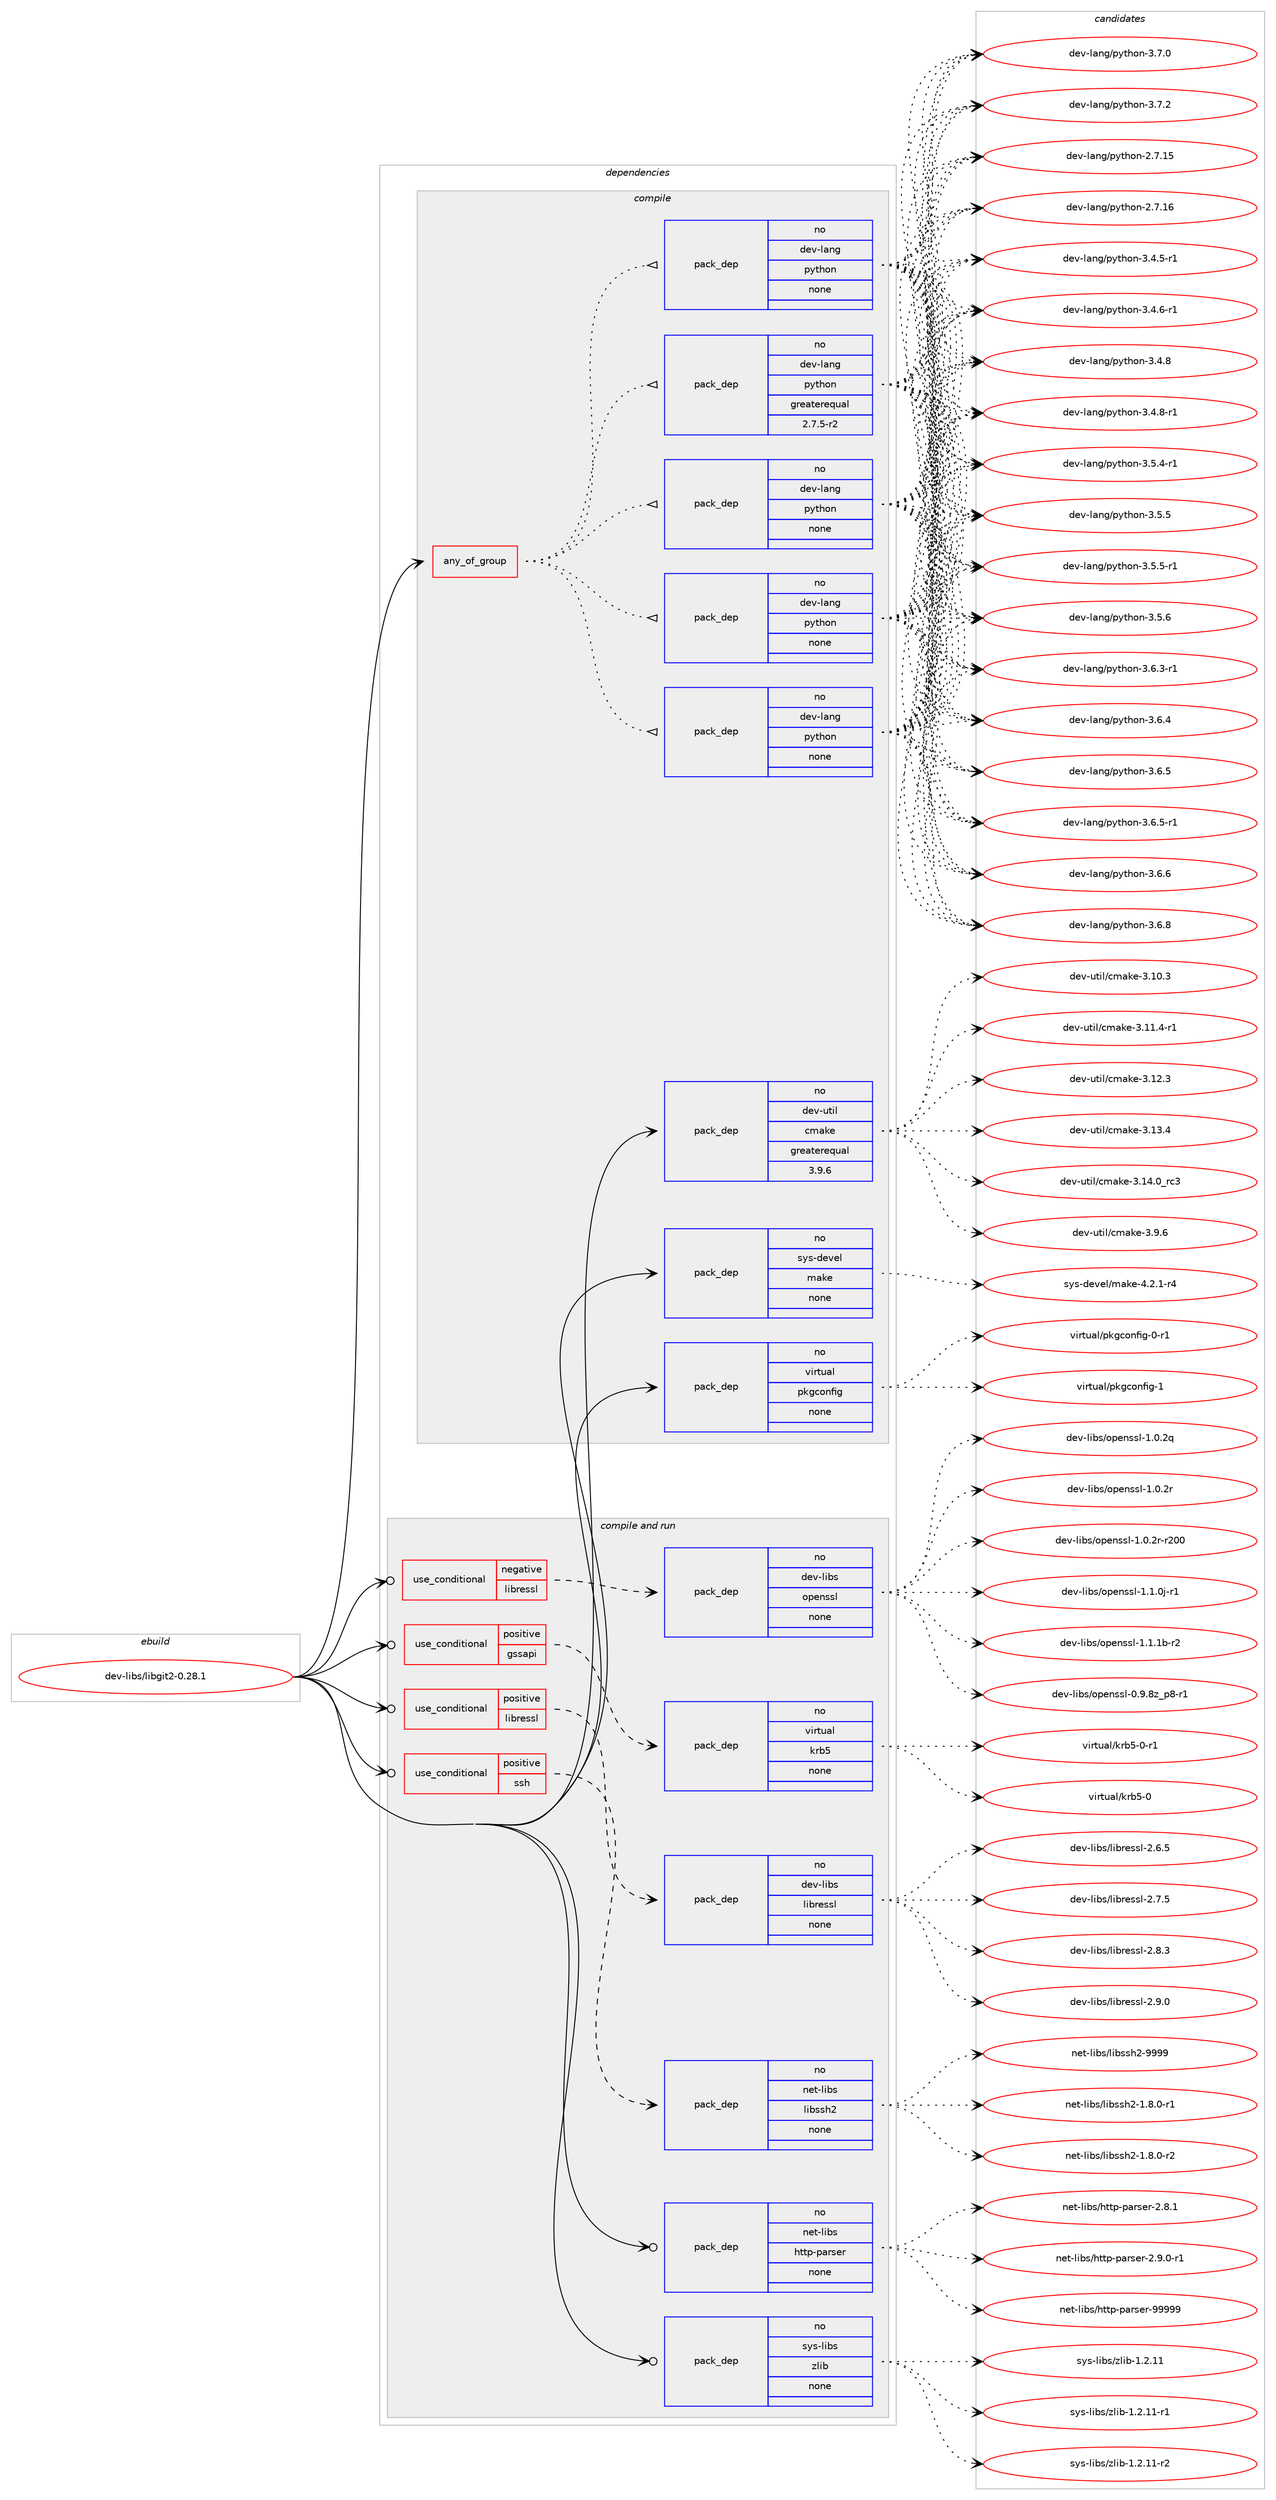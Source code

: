 digraph prolog {

# *************
# Graph options
# *************

newrank=true;
concentrate=true;
compound=true;
graph [rankdir=LR,fontname=Helvetica,fontsize=10,ranksep=1.5];#, ranksep=2.5, nodesep=0.2];
edge  [arrowhead=vee];
node  [fontname=Helvetica,fontsize=10];

# **********
# The ebuild
# **********

subgraph cluster_leftcol {
color=gray;
rank=same;
label=<<i>ebuild</i>>;
id [label="dev-libs/libgit2-0.28.1", color=red, width=4, href="../dev-libs/libgit2-0.28.1.svg"];
}

# ****************
# The dependencies
# ****************

subgraph cluster_midcol {
color=gray;
label=<<i>dependencies</i>>;
subgraph cluster_compile {
fillcolor="#eeeeee";
style=filled;
label=<<i>compile</i>>;
subgraph any22263 {
dependency1367953 [label=<<TABLE BORDER="0" CELLBORDER="1" CELLSPACING="0" CELLPADDING="4"><TR><TD CELLPADDING="10">any_of_group</TD></TR></TABLE>>, shape=none, color=red];subgraph pack979145 {
dependency1367954 [label=<<TABLE BORDER="0" CELLBORDER="1" CELLSPACING="0" CELLPADDING="4" WIDTH="220"><TR><TD ROWSPAN="6" CELLPADDING="30">pack_dep</TD></TR><TR><TD WIDTH="110">no</TD></TR><TR><TD>dev-lang</TD></TR><TR><TD>python</TD></TR><TR><TD>none</TD></TR><TR><TD></TD></TR></TABLE>>, shape=none, color=blue];
}
dependency1367953:e -> dependency1367954:w [weight=20,style="dotted",arrowhead="oinv"];
subgraph pack979146 {
dependency1367955 [label=<<TABLE BORDER="0" CELLBORDER="1" CELLSPACING="0" CELLPADDING="4" WIDTH="220"><TR><TD ROWSPAN="6" CELLPADDING="30">pack_dep</TD></TR><TR><TD WIDTH="110">no</TD></TR><TR><TD>dev-lang</TD></TR><TR><TD>python</TD></TR><TR><TD>none</TD></TR><TR><TD></TD></TR></TABLE>>, shape=none, color=blue];
}
dependency1367953:e -> dependency1367955:w [weight=20,style="dotted",arrowhead="oinv"];
subgraph pack979147 {
dependency1367956 [label=<<TABLE BORDER="0" CELLBORDER="1" CELLSPACING="0" CELLPADDING="4" WIDTH="220"><TR><TD ROWSPAN="6" CELLPADDING="30">pack_dep</TD></TR><TR><TD WIDTH="110">no</TD></TR><TR><TD>dev-lang</TD></TR><TR><TD>python</TD></TR><TR><TD>none</TD></TR><TR><TD></TD></TR></TABLE>>, shape=none, color=blue];
}
dependency1367953:e -> dependency1367956:w [weight=20,style="dotted",arrowhead="oinv"];
subgraph pack979148 {
dependency1367957 [label=<<TABLE BORDER="0" CELLBORDER="1" CELLSPACING="0" CELLPADDING="4" WIDTH="220"><TR><TD ROWSPAN="6" CELLPADDING="30">pack_dep</TD></TR><TR><TD WIDTH="110">no</TD></TR><TR><TD>dev-lang</TD></TR><TR><TD>python</TD></TR><TR><TD>none</TD></TR><TR><TD></TD></TR></TABLE>>, shape=none, color=blue];
}
dependency1367953:e -> dependency1367957:w [weight=20,style="dotted",arrowhead="oinv"];
subgraph pack979149 {
dependency1367958 [label=<<TABLE BORDER="0" CELLBORDER="1" CELLSPACING="0" CELLPADDING="4" WIDTH="220"><TR><TD ROWSPAN="6" CELLPADDING="30">pack_dep</TD></TR><TR><TD WIDTH="110">no</TD></TR><TR><TD>dev-lang</TD></TR><TR><TD>python</TD></TR><TR><TD>greaterequal</TD></TR><TR><TD>2.7.5-r2</TD></TR></TABLE>>, shape=none, color=blue];
}
dependency1367953:e -> dependency1367958:w [weight=20,style="dotted",arrowhead="oinv"];
}
id:e -> dependency1367953:w [weight=20,style="solid",arrowhead="vee"];
subgraph pack979150 {
dependency1367959 [label=<<TABLE BORDER="0" CELLBORDER="1" CELLSPACING="0" CELLPADDING="4" WIDTH="220"><TR><TD ROWSPAN="6" CELLPADDING="30">pack_dep</TD></TR><TR><TD WIDTH="110">no</TD></TR><TR><TD>dev-util</TD></TR><TR><TD>cmake</TD></TR><TR><TD>greaterequal</TD></TR><TR><TD>3.9.6</TD></TR></TABLE>>, shape=none, color=blue];
}
id:e -> dependency1367959:w [weight=20,style="solid",arrowhead="vee"];
subgraph pack979151 {
dependency1367960 [label=<<TABLE BORDER="0" CELLBORDER="1" CELLSPACING="0" CELLPADDING="4" WIDTH="220"><TR><TD ROWSPAN="6" CELLPADDING="30">pack_dep</TD></TR><TR><TD WIDTH="110">no</TD></TR><TR><TD>sys-devel</TD></TR><TR><TD>make</TD></TR><TR><TD>none</TD></TR><TR><TD></TD></TR></TABLE>>, shape=none, color=blue];
}
id:e -> dependency1367960:w [weight=20,style="solid",arrowhead="vee"];
subgraph pack979152 {
dependency1367961 [label=<<TABLE BORDER="0" CELLBORDER="1" CELLSPACING="0" CELLPADDING="4" WIDTH="220"><TR><TD ROWSPAN="6" CELLPADDING="30">pack_dep</TD></TR><TR><TD WIDTH="110">no</TD></TR><TR><TD>virtual</TD></TR><TR><TD>pkgconfig</TD></TR><TR><TD>none</TD></TR><TR><TD></TD></TR></TABLE>>, shape=none, color=blue];
}
id:e -> dependency1367961:w [weight=20,style="solid",arrowhead="vee"];
}
subgraph cluster_compileandrun {
fillcolor="#eeeeee";
style=filled;
label=<<i>compile and run</i>>;
subgraph cond365993 {
dependency1367962 [label=<<TABLE BORDER="0" CELLBORDER="1" CELLSPACING="0" CELLPADDING="4"><TR><TD ROWSPAN="3" CELLPADDING="10">use_conditional</TD></TR><TR><TD>negative</TD></TR><TR><TD>libressl</TD></TR></TABLE>>, shape=none, color=red];
subgraph pack979153 {
dependency1367963 [label=<<TABLE BORDER="0" CELLBORDER="1" CELLSPACING="0" CELLPADDING="4" WIDTH="220"><TR><TD ROWSPAN="6" CELLPADDING="30">pack_dep</TD></TR><TR><TD WIDTH="110">no</TD></TR><TR><TD>dev-libs</TD></TR><TR><TD>openssl</TD></TR><TR><TD>none</TD></TR><TR><TD></TD></TR></TABLE>>, shape=none, color=blue];
}
dependency1367962:e -> dependency1367963:w [weight=20,style="dashed",arrowhead="vee"];
}
id:e -> dependency1367962:w [weight=20,style="solid",arrowhead="odotvee"];
subgraph cond365994 {
dependency1367964 [label=<<TABLE BORDER="0" CELLBORDER="1" CELLSPACING="0" CELLPADDING="4"><TR><TD ROWSPAN="3" CELLPADDING="10">use_conditional</TD></TR><TR><TD>positive</TD></TR><TR><TD>gssapi</TD></TR></TABLE>>, shape=none, color=red];
subgraph pack979154 {
dependency1367965 [label=<<TABLE BORDER="0" CELLBORDER="1" CELLSPACING="0" CELLPADDING="4" WIDTH="220"><TR><TD ROWSPAN="6" CELLPADDING="30">pack_dep</TD></TR><TR><TD WIDTH="110">no</TD></TR><TR><TD>virtual</TD></TR><TR><TD>krb5</TD></TR><TR><TD>none</TD></TR><TR><TD></TD></TR></TABLE>>, shape=none, color=blue];
}
dependency1367964:e -> dependency1367965:w [weight=20,style="dashed",arrowhead="vee"];
}
id:e -> dependency1367964:w [weight=20,style="solid",arrowhead="odotvee"];
subgraph cond365995 {
dependency1367966 [label=<<TABLE BORDER="0" CELLBORDER="1" CELLSPACING="0" CELLPADDING="4"><TR><TD ROWSPAN="3" CELLPADDING="10">use_conditional</TD></TR><TR><TD>positive</TD></TR><TR><TD>libressl</TD></TR></TABLE>>, shape=none, color=red];
subgraph pack979155 {
dependency1367967 [label=<<TABLE BORDER="0" CELLBORDER="1" CELLSPACING="0" CELLPADDING="4" WIDTH="220"><TR><TD ROWSPAN="6" CELLPADDING="30">pack_dep</TD></TR><TR><TD WIDTH="110">no</TD></TR><TR><TD>dev-libs</TD></TR><TR><TD>libressl</TD></TR><TR><TD>none</TD></TR><TR><TD></TD></TR></TABLE>>, shape=none, color=blue];
}
dependency1367966:e -> dependency1367967:w [weight=20,style="dashed",arrowhead="vee"];
}
id:e -> dependency1367966:w [weight=20,style="solid",arrowhead="odotvee"];
subgraph cond365996 {
dependency1367968 [label=<<TABLE BORDER="0" CELLBORDER="1" CELLSPACING="0" CELLPADDING="4"><TR><TD ROWSPAN="3" CELLPADDING="10">use_conditional</TD></TR><TR><TD>positive</TD></TR><TR><TD>ssh</TD></TR></TABLE>>, shape=none, color=red];
subgraph pack979156 {
dependency1367969 [label=<<TABLE BORDER="0" CELLBORDER="1" CELLSPACING="0" CELLPADDING="4" WIDTH="220"><TR><TD ROWSPAN="6" CELLPADDING="30">pack_dep</TD></TR><TR><TD WIDTH="110">no</TD></TR><TR><TD>net-libs</TD></TR><TR><TD>libssh2</TD></TR><TR><TD>none</TD></TR><TR><TD></TD></TR></TABLE>>, shape=none, color=blue];
}
dependency1367968:e -> dependency1367969:w [weight=20,style="dashed",arrowhead="vee"];
}
id:e -> dependency1367968:w [weight=20,style="solid",arrowhead="odotvee"];
subgraph pack979157 {
dependency1367970 [label=<<TABLE BORDER="0" CELLBORDER="1" CELLSPACING="0" CELLPADDING="4" WIDTH="220"><TR><TD ROWSPAN="6" CELLPADDING="30">pack_dep</TD></TR><TR><TD WIDTH="110">no</TD></TR><TR><TD>net-libs</TD></TR><TR><TD>http-parser</TD></TR><TR><TD>none</TD></TR><TR><TD></TD></TR></TABLE>>, shape=none, color=blue];
}
id:e -> dependency1367970:w [weight=20,style="solid",arrowhead="odotvee"];
subgraph pack979158 {
dependency1367971 [label=<<TABLE BORDER="0" CELLBORDER="1" CELLSPACING="0" CELLPADDING="4" WIDTH="220"><TR><TD ROWSPAN="6" CELLPADDING="30">pack_dep</TD></TR><TR><TD WIDTH="110">no</TD></TR><TR><TD>sys-libs</TD></TR><TR><TD>zlib</TD></TR><TR><TD>none</TD></TR><TR><TD></TD></TR></TABLE>>, shape=none, color=blue];
}
id:e -> dependency1367971:w [weight=20,style="solid",arrowhead="odotvee"];
}
subgraph cluster_run {
fillcolor="#eeeeee";
style=filled;
label=<<i>run</i>>;
}
}

# **************
# The candidates
# **************

subgraph cluster_choices {
rank=same;
color=gray;
label=<<i>candidates</i>>;

subgraph choice979145 {
color=black;
nodesep=1;
choice10010111845108971101034711212111610411111045504655464953 [label="dev-lang/python-2.7.15", color=red, width=4,href="../dev-lang/python-2.7.15.svg"];
choice10010111845108971101034711212111610411111045504655464954 [label="dev-lang/python-2.7.16", color=red, width=4,href="../dev-lang/python-2.7.16.svg"];
choice1001011184510897110103471121211161041111104551465246534511449 [label="dev-lang/python-3.4.5-r1", color=red, width=4,href="../dev-lang/python-3.4.5-r1.svg"];
choice1001011184510897110103471121211161041111104551465246544511449 [label="dev-lang/python-3.4.6-r1", color=red, width=4,href="../dev-lang/python-3.4.6-r1.svg"];
choice100101118451089711010347112121116104111110455146524656 [label="dev-lang/python-3.4.8", color=red, width=4,href="../dev-lang/python-3.4.8.svg"];
choice1001011184510897110103471121211161041111104551465246564511449 [label="dev-lang/python-3.4.8-r1", color=red, width=4,href="../dev-lang/python-3.4.8-r1.svg"];
choice1001011184510897110103471121211161041111104551465346524511449 [label="dev-lang/python-3.5.4-r1", color=red, width=4,href="../dev-lang/python-3.5.4-r1.svg"];
choice100101118451089711010347112121116104111110455146534653 [label="dev-lang/python-3.5.5", color=red, width=4,href="../dev-lang/python-3.5.5.svg"];
choice1001011184510897110103471121211161041111104551465346534511449 [label="dev-lang/python-3.5.5-r1", color=red, width=4,href="../dev-lang/python-3.5.5-r1.svg"];
choice100101118451089711010347112121116104111110455146534654 [label="dev-lang/python-3.5.6", color=red, width=4,href="../dev-lang/python-3.5.6.svg"];
choice1001011184510897110103471121211161041111104551465446514511449 [label="dev-lang/python-3.6.3-r1", color=red, width=4,href="../dev-lang/python-3.6.3-r1.svg"];
choice100101118451089711010347112121116104111110455146544652 [label="dev-lang/python-3.6.4", color=red, width=4,href="../dev-lang/python-3.6.4.svg"];
choice100101118451089711010347112121116104111110455146544653 [label="dev-lang/python-3.6.5", color=red, width=4,href="../dev-lang/python-3.6.5.svg"];
choice1001011184510897110103471121211161041111104551465446534511449 [label="dev-lang/python-3.6.5-r1", color=red, width=4,href="../dev-lang/python-3.6.5-r1.svg"];
choice100101118451089711010347112121116104111110455146544654 [label="dev-lang/python-3.6.6", color=red, width=4,href="../dev-lang/python-3.6.6.svg"];
choice100101118451089711010347112121116104111110455146544656 [label="dev-lang/python-3.6.8", color=red, width=4,href="../dev-lang/python-3.6.8.svg"];
choice100101118451089711010347112121116104111110455146554648 [label="dev-lang/python-3.7.0", color=red, width=4,href="../dev-lang/python-3.7.0.svg"];
choice100101118451089711010347112121116104111110455146554650 [label="dev-lang/python-3.7.2", color=red, width=4,href="../dev-lang/python-3.7.2.svg"];
dependency1367954:e -> choice10010111845108971101034711212111610411111045504655464953:w [style=dotted,weight="100"];
dependency1367954:e -> choice10010111845108971101034711212111610411111045504655464954:w [style=dotted,weight="100"];
dependency1367954:e -> choice1001011184510897110103471121211161041111104551465246534511449:w [style=dotted,weight="100"];
dependency1367954:e -> choice1001011184510897110103471121211161041111104551465246544511449:w [style=dotted,weight="100"];
dependency1367954:e -> choice100101118451089711010347112121116104111110455146524656:w [style=dotted,weight="100"];
dependency1367954:e -> choice1001011184510897110103471121211161041111104551465246564511449:w [style=dotted,weight="100"];
dependency1367954:e -> choice1001011184510897110103471121211161041111104551465346524511449:w [style=dotted,weight="100"];
dependency1367954:e -> choice100101118451089711010347112121116104111110455146534653:w [style=dotted,weight="100"];
dependency1367954:e -> choice1001011184510897110103471121211161041111104551465346534511449:w [style=dotted,weight="100"];
dependency1367954:e -> choice100101118451089711010347112121116104111110455146534654:w [style=dotted,weight="100"];
dependency1367954:e -> choice1001011184510897110103471121211161041111104551465446514511449:w [style=dotted,weight="100"];
dependency1367954:e -> choice100101118451089711010347112121116104111110455146544652:w [style=dotted,weight="100"];
dependency1367954:e -> choice100101118451089711010347112121116104111110455146544653:w [style=dotted,weight="100"];
dependency1367954:e -> choice1001011184510897110103471121211161041111104551465446534511449:w [style=dotted,weight="100"];
dependency1367954:e -> choice100101118451089711010347112121116104111110455146544654:w [style=dotted,weight="100"];
dependency1367954:e -> choice100101118451089711010347112121116104111110455146544656:w [style=dotted,weight="100"];
dependency1367954:e -> choice100101118451089711010347112121116104111110455146554648:w [style=dotted,weight="100"];
dependency1367954:e -> choice100101118451089711010347112121116104111110455146554650:w [style=dotted,weight="100"];
}
subgraph choice979146 {
color=black;
nodesep=1;
choice10010111845108971101034711212111610411111045504655464953 [label="dev-lang/python-2.7.15", color=red, width=4,href="../dev-lang/python-2.7.15.svg"];
choice10010111845108971101034711212111610411111045504655464954 [label="dev-lang/python-2.7.16", color=red, width=4,href="../dev-lang/python-2.7.16.svg"];
choice1001011184510897110103471121211161041111104551465246534511449 [label="dev-lang/python-3.4.5-r1", color=red, width=4,href="../dev-lang/python-3.4.5-r1.svg"];
choice1001011184510897110103471121211161041111104551465246544511449 [label="dev-lang/python-3.4.6-r1", color=red, width=4,href="../dev-lang/python-3.4.6-r1.svg"];
choice100101118451089711010347112121116104111110455146524656 [label="dev-lang/python-3.4.8", color=red, width=4,href="../dev-lang/python-3.4.8.svg"];
choice1001011184510897110103471121211161041111104551465246564511449 [label="dev-lang/python-3.4.8-r1", color=red, width=4,href="../dev-lang/python-3.4.8-r1.svg"];
choice1001011184510897110103471121211161041111104551465346524511449 [label="dev-lang/python-3.5.4-r1", color=red, width=4,href="../dev-lang/python-3.5.4-r1.svg"];
choice100101118451089711010347112121116104111110455146534653 [label="dev-lang/python-3.5.5", color=red, width=4,href="../dev-lang/python-3.5.5.svg"];
choice1001011184510897110103471121211161041111104551465346534511449 [label="dev-lang/python-3.5.5-r1", color=red, width=4,href="../dev-lang/python-3.5.5-r1.svg"];
choice100101118451089711010347112121116104111110455146534654 [label="dev-lang/python-3.5.6", color=red, width=4,href="../dev-lang/python-3.5.6.svg"];
choice1001011184510897110103471121211161041111104551465446514511449 [label="dev-lang/python-3.6.3-r1", color=red, width=4,href="../dev-lang/python-3.6.3-r1.svg"];
choice100101118451089711010347112121116104111110455146544652 [label="dev-lang/python-3.6.4", color=red, width=4,href="../dev-lang/python-3.6.4.svg"];
choice100101118451089711010347112121116104111110455146544653 [label="dev-lang/python-3.6.5", color=red, width=4,href="../dev-lang/python-3.6.5.svg"];
choice1001011184510897110103471121211161041111104551465446534511449 [label="dev-lang/python-3.6.5-r1", color=red, width=4,href="../dev-lang/python-3.6.5-r1.svg"];
choice100101118451089711010347112121116104111110455146544654 [label="dev-lang/python-3.6.6", color=red, width=4,href="../dev-lang/python-3.6.6.svg"];
choice100101118451089711010347112121116104111110455146544656 [label="dev-lang/python-3.6.8", color=red, width=4,href="../dev-lang/python-3.6.8.svg"];
choice100101118451089711010347112121116104111110455146554648 [label="dev-lang/python-3.7.0", color=red, width=4,href="../dev-lang/python-3.7.0.svg"];
choice100101118451089711010347112121116104111110455146554650 [label="dev-lang/python-3.7.2", color=red, width=4,href="../dev-lang/python-3.7.2.svg"];
dependency1367955:e -> choice10010111845108971101034711212111610411111045504655464953:w [style=dotted,weight="100"];
dependency1367955:e -> choice10010111845108971101034711212111610411111045504655464954:w [style=dotted,weight="100"];
dependency1367955:e -> choice1001011184510897110103471121211161041111104551465246534511449:w [style=dotted,weight="100"];
dependency1367955:e -> choice1001011184510897110103471121211161041111104551465246544511449:w [style=dotted,weight="100"];
dependency1367955:e -> choice100101118451089711010347112121116104111110455146524656:w [style=dotted,weight="100"];
dependency1367955:e -> choice1001011184510897110103471121211161041111104551465246564511449:w [style=dotted,weight="100"];
dependency1367955:e -> choice1001011184510897110103471121211161041111104551465346524511449:w [style=dotted,weight="100"];
dependency1367955:e -> choice100101118451089711010347112121116104111110455146534653:w [style=dotted,weight="100"];
dependency1367955:e -> choice1001011184510897110103471121211161041111104551465346534511449:w [style=dotted,weight="100"];
dependency1367955:e -> choice100101118451089711010347112121116104111110455146534654:w [style=dotted,weight="100"];
dependency1367955:e -> choice1001011184510897110103471121211161041111104551465446514511449:w [style=dotted,weight="100"];
dependency1367955:e -> choice100101118451089711010347112121116104111110455146544652:w [style=dotted,weight="100"];
dependency1367955:e -> choice100101118451089711010347112121116104111110455146544653:w [style=dotted,weight="100"];
dependency1367955:e -> choice1001011184510897110103471121211161041111104551465446534511449:w [style=dotted,weight="100"];
dependency1367955:e -> choice100101118451089711010347112121116104111110455146544654:w [style=dotted,weight="100"];
dependency1367955:e -> choice100101118451089711010347112121116104111110455146544656:w [style=dotted,weight="100"];
dependency1367955:e -> choice100101118451089711010347112121116104111110455146554648:w [style=dotted,weight="100"];
dependency1367955:e -> choice100101118451089711010347112121116104111110455146554650:w [style=dotted,weight="100"];
}
subgraph choice979147 {
color=black;
nodesep=1;
choice10010111845108971101034711212111610411111045504655464953 [label="dev-lang/python-2.7.15", color=red, width=4,href="../dev-lang/python-2.7.15.svg"];
choice10010111845108971101034711212111610411111045504655464954 [label="dev-lang/python-2.7.16", color=red, width=4,href="../dev-lang/python-2.7.16.svg"];
choice1001011184510897110103471121211161041111104551465246534511449 [label="dev-lang/python-3.4.5-r1", color=red, width=4,href="../dev-lang/python-3.4.5-r1.svg"];
choice1001011184510897110103471121211161041111104551465246544511449 [label="dev-lang/python-3.4.6-r1", color=red, width=4,href="../dev-lang/python-3.4.6-r1.svg"];
choice100101118451089711010347112121116104111110455146524656 [label="dev-lang/python-3.4.8", color=red, width=4,href="../dev-lang/python-3.4.8.svg"];
choice1001011184510897110103471121211161041111104551465246564511449 [label="dev-lang/python-3.4.8-r1", color=red, width=4,href="../dev-lang/python-3.4.8-r1.svg"];
choice1001011184510897110103471121211161041111104551465346524511449 [label="dev-lang/python-3.5.4-r1", color=red, width=4,href="../dev-lang/python-3.5.4-r1.svg"];
choice100101118451089711010347112121116104111110455146534653 [label="dev-lang/python-3.5.5", color=red, width=4,href="../dev-lang/python-3.5.5.svg"];
choice1001011184510897110103471121211161041111104551465346534511449 [label="dev-lang/python-3.5.5-r1", color=red, width=4,href="../dev-lang/python-3.5.5-r1.svg"];
choice100101118451089711010347112121116104111110455146534654 [label="dev-lang/python-3.5.6", color=red, width=4,href="../dev-lang/python-3.5.6.svg"];
choice1001011184510897110103471121211161041111104551465446514511449 [label="dev-lang/python-3.6.3-r1", color=red, width=4,href="../dev-lang/python-3.6.3-r1.svg"];
choice100101118451089711010347112121116104111110455146544652 [label="dev-lang/python-3.6.4", color=red, width=4,href="../dev-lang/python-3.6.4.svg"];
choice100101118451089711010347112121116104111110455146544653 [label="dev-lang/python-3.6.5", color=red, width=4,href="../dev-lang/python-3.6.5.svg"];
choice1001011184510897110103471121211161041111104551465446534511449 [label="dev-lang/python-3.6.5-r1", color=red, width=4,href="../dev-lang/python-3.6.5-r1.svg"];
choice100101118451089711010347112121116104111110455146544654 [label="dev-lang/python-3.6.6", color=red, width=4,href="../dev-lang/python-3.6.6.svg"];
choice100101118451089711010347112121116104111110455146544656 [label="dev-lang/python-3.6.8", color=red, width=4,href="../dev-lang/python-3.6.8.svg"];
choice100101118451089711010347112121116104111110455146554648 [label="dev-lang/python-3.7.0", color=red, width=4,href="../dev-lang/python-3.7.0.svg"];
choice100101118451089711010347112121116104111110455146554650 [label="dev-lang/python-3.7.2", color=red, width=4,href="../dev-lang/python-3.7.2.svg"];
dependency1367956:e -> choice10010111845108971101034711212111610411111045504655464953:w [style=dotted,weight="100"];
dependency1367956:e -> choice10010111845108971101034711212111610411111045504655464954:w [style=dotted,weight="100"];
dependency1367956:e -> choice1001011184510897110103471121211161041111104551465246534511449:w [style=dotted,weight="100"];
dependency1367956:e -> choice1001011184510897110103471121211161041111104551465246544511449:w [style=dotted,weight="100"];
dependency1367956:e -> choice100101118451089711010347112121116104111110455146524656:w [style=dotted,weight="100"];
dependency1367956:e -> choice1001011184510897110103471121211161041111104551465246564511449:w [style=dotted,weight="100"];
dependency1367956:e -> choice1001011184510897110103471121211161041111104551465346524511449:w [style=dotted,weight="100"];
dependency1367956:e -> choice100101118451089711010347112121116104111110455146534653:w [style=dotted,weight="100"];
dependency1367956:e -> choice1001011184510897110103471121211161041111104551465346534511449:w [style=dotted,weight="100"];
dependency1367956:e -> choice100101118451089711010347112121116104111110455146534654:w [style=dotted,weight="100"];
dependency1367956:e -> choice1001011184510897110103471121211161041111104551465446514511449:w [style=dotted,weight="100"];
dependency1367956:e -> choice100101118451089711010347112121116104111110455146544652:w [style=dotted,weight="100"];
dependency1367956:e -> choice100101118451089711010347112121116104111110455146544653:w [style=dotted,weight="100"];
dependency1367956:e -> choice1001011184510897110103471121211161041111104551465446534511449:w [style=dotted,weight="100"];
dependency1367956:e -> choice100101118451089711010347112121116104111110455146544654:w [style=dotted,weight="100"];
dependency1367956:e -> choice100101118451089711010347112121116104111110455146544656:w [style=dotted,weight="100"];
dependency1367956:e -> choice100101118451089711010347112121116104111110455146554648:w [style=dotted,weight="100"];
dependency1367956:e -> choice100101118451089711010347112121116104111110455146554650:w [style=dotted,weight="100"];
}
subgraph choice979148 {
color=black;
nodesep=1;
choice10010111845108971101034711212111610411111045504655464953 [label="dev-lang/python-2.7.15", color=red, width=4,href="../dev-lang/python-2.7.15.svg"];
choice10010111845108971101034711212111610411111045504655464954 [label="dev-lang/python-2.7.16", color=red, width=4,href="../dev-lang/python-2.7.16.svg"];
choice1001011184510897110103471121211161041111104551465246534511449 [label="dev-lang/python-3.4.5-r1", color=red, width=4,href="../dev-lang/python-3.4.5-r1.svg"];
choice1001011184510897110103471121211161041111104551465246544511449 [label="dev-lang/python-3.4.6-r1", color=red, width=4,href="../dev-lang/python-3.4.6-r1.svg"];
choice100101118451089711010347112121116104111110455146524656 [label="dev-lang/python-3.4.8", color=red, width=4,href="../dev-lang/python-3.4.8.svg"];
choice1001011184510897110103471121211161041111104551465246564511449 [label="dev-lang/python-3.4.8-r1", color=red, width=4,href="../dev-lang/python-3.4.8-r1.svg"];
choice1001011184510897110103471121211161041111104551465346524511449 [label="dev-lang/python-3.5.4-r1", color=red, width=4,href="../dev-lang/python-3.5.4-r1.svg"];
choice100101118451089711010347112121116104111110455146534653 [label="dev-lang/python-3.5.5", color=red, width=4,href="../dev-lang/python-3.5.5.svg"];
choice1001011184510897110103471121211161041111104551465346534511449 [label="dev-lang/python-3.5.5-r1", color=red, width=4,href="../dev-lang/python-3.5.5-r1.svg"];
choice100101118451089711010347112121116104111110455146534654 [label="dev-lang/python-3.5.6", color=red, width=4,href="../dev-lang/python-3.5.6.svg"];
choice1001011184510897110103471121211161041111104551465446514511449 [label="dev-lang/python-3.6.3-r1", color=red, width=4,href="../dev-lang/python-3.6.3-r1.svg"];
choice100101118451089711010347112121116104111110455146544652 [label="dev-lang/python-3.6.4", color=red, width=4,href="../dev-lang/python-3.6.4.svg"];
choice100101118451089711010347112121116104111110455146544653 [label="dev-lang/python-3.6.5", color=red, width=4,href="../dev-lang/python-3.6.5.svg"];
choice1001011184510897110103471121211161041111104551465446534511449 [label="dev-lang/python-3.6.5-r1", color=red, width=4,href="../dev-lang/python-3.6.5-r1.svg"];
choice100101118451089711010347112121116104111110455146544654 [label="dev-lang/python-3.6.6", color=red, width=4,href="../dev-lang/python-3.6.6.svg"];
choice100101118451089711010347112121116104111110455146544656 [label="dev-lang/python-3.6.8", color=red, width=4,href="../dev-lang/python-3.6.8.svg"];
choice100101118451089711010347112121116104111110455146554648 [label="dev-lang/python-3.7.0", color=red, width=4,href="../dev-lang/python-3.7.0.svg"];
choice100101118451089711010347112121116104111110455146554650 [label="dev-lang/python-3.7.2", color=red, width=4,href="../dev-lang/python-3.7.2.svg"];
dependency1367957:e -> choice10010111845108971101034711212111610411111045504655464953:w [style=dotted,weight="100"];
dependency1367957:e -> choice10010111845108971101034711212111610411111045504655464954:w [style=dotted,weight="100"];
dependency1367957:e -> choice1001011184510897110103471121211161041111104551465246534511449:w [style=dotted,weight="100"];
dependency1367957:e -> choice1001011184510897110103471121211161041111104551465246544511449:w [style=dotted,weight="100"];
dependency1367957:e -> choice100101118451089711010347112121116104111110455146524656:w [style=dotted,weight="100"];
dependency1367957:e -> choice1001011184510897110103471121211161041111104551465246564511449:w [style=dotted,weight="100"];
dependency1367957:e -> choice1001011184510897110103471121211161041111104551465346524511449:w [style=dotted,weight="100"];
dependency1367957:e -> choice100101118451089711010347112121116104111110455146534653:w [style=dotted,weight="100"];
dependency1367957:e -> choice1001011184510897110103471121211161041111104551465346534511449:w [style=dotted,weight="100"];
dependency1367957:e -> choice100101118451089711010347112121116104111110455146534654:w [style=dotted,weight="100"];
dependency1367957:e -> choice1001011184510897110103471121211161041111104551465446514511449:w [style=dotted,weight="100"];
dependency1367957:e -> choice100101118451089711010347112121116104111110455146544652:w [style=dotted,weight="100"];
dependency1367957:e -> choice100101118451089711010347112121116104111110455146544653:w [style=dotted,weight="100"];
dependency1367957:e -> choice1001011184510897110103471121211161041111104551465446534511449:w [style=dotted,weight="100"];
dependency1367957:e -> choice100101118451089711010347112121116104111110455146544654:w [style=dotted,weight="100"];
dependency1367957:e -> choice100101118451089711010347112121116104111110455146544656:w [style=dotted,weight="100"];
dependency1367957:e -> choice100101118451089711010347112121116104111110455146554648:w [style=dotted,weight="100"];
dependency1367957:e -> choice100101118451089711010347112121116104111110455146554650:w [style=dotted,weight="100"];
}
subgraph choice979149 {
color=black;
nodesep=1;
choice10010111845108971101034711212111610411111045504655464953 [label="dev-lang/python-2.7.15", color=red, width=4,href="../dev-lang/python-2.7.15.svg"];
choice10010111845108971101034711212111610411111045504655464954 [label="dev-lang/python-2.7.16", color=red, width=4,href="../dev-lang/python-2.7.16.svg"];
choice1001011184510897110103471121211161041111104551465246534511449 [label="dev-lang/python-3.4.5-r1", color=red, width=4,href="../dev-lang/python-3.4.5-r1.svg"];
choice1001011184510897110103471121211161041111104551465246544511449 [label="dev-lang/python-3.4.6-r1", color=red, width=4,href="../dev-lang/python-3.4.6-r1.svg"];
choice100101118451089711010347112121116104111110455146524656 [label="dev-lang/python-3.4.8", color=red, width=4,href="../dev-lang/python-3.4.8.svg"];
choice1001011184510897110103471121211161041111104551465246564511449 [label="dev-lang/python-3.4.8-r1", color=red, width=4,href="../dev-lang/python-3.4.8-r1.svg"];
choice1001011184510897110103471121211161041111104551465346524511449 [label="dev-lang/python-3.5.4-r1", color=red, width=4,href="../dev-lang/python-3.5.4-r1.svg"];
choice100101118451089711010347112121116104111110455146534653 [label="dev-lang/python-3.5.5", color=red, width=4,href="../dev-lang/python-3.5.5.svg"];
choice1001011184510897110103471121211161041111104551465346534511449 [label="dev-lang/python-3.5.5-r1", color=red, width=4,href="../dev-lang/python-3.5.5-r1.svg"];
choice100101118451089711010347112121116104111110455146534654 [label="dev-lang/python-3.5.6", color=red, width=4,href="../dev-lang/python-3.5.6.svg"];
choice1001011184510897110103471121211161041111104551465446514511449 [label="dev-lang/python-3.6.3-r1", color=red, width=4,href="../dev-lang/python-3.6.3-r1.svg"];
choice100101118451089711010347112121116104111110455146544652 [label="dev-lang/python-3.6.4", color=red, width=4,href="../dev-lang/python-3.6.4.svg"];
choice100101118451089711010347112121116104111110455146544653 [label="dev-lang/python-3.6.5", color=red, width=4,href="../dev-lang/python-3.6.5.svg"];
choice1001011184510897110103471121211161041111104551465446534511449 [label="dev-lang/python-3.6.5-r1", color=red, width=4,href="../dev-lang/python-3.6.5-r1.svg"];
choice100101118451089711010347112121116104111110455146544654 [label="dev-lang/python-3.6.6", color=red, width=4,href="../dev-lang/python-3.6.6.svg"];
choice100101118451089711010347112121116104111110455146544656 [label="dev-lang/python-3.6.8", color=red, width=4,href="../dev-lang/python-3.6.8.svg"];
choice100101118451089711010347112121116104111110455146554648 [label="dev-lang/python-3.7.0", color=red, width=4,href="../dev-lang/python-3.7.0.svg"];
choice100101118451089711010347112121116104111110455146554650 [label="dev-lang/python-3.7.2", color=red, width=4,href="../dev-lang/python-3.7.2.svg"];
dependency1367958:e -> choice10010111845108971101034711212111610411111045504655464953:w [style=dotted,weight="100"];
dependency1367958:e -> choice10010111845108971101034711212111610411111045504655464954:w [style=dotted,weight="100"];
dependency1367958:e -> choice1001011184510897110103471121211161041111104551465246534511449:w [style=dotted,weight="100"];
dependency1367958:e -> choice1001011184510897110103471121211161041111104551465246544511449:w [style=dotted,weight="100"];
dependency1367958:e -> choice100101118451089711010347112121116104111110455146524656:w [style=dotted,weight="100"];
dependency1367958:e -> choice1001011184510897110103471121211161041111104551465246564511449:w [style=dotted,weight="100"];
dependency1367958:e -> choice1001011184510897110103471121211161041111104551465346524511449:w [style=dotted,weight="100"];
dependency1367958:e -> choice100101118451089711010347112121116104111110455146534653:w [style=dotted,weight="100"];
dependency1367958:e -> choice1001011184510897110103471121211161041111104551465346534511449:w [style=dotted,weight="100"];
dependency1367958:e -> choice100101118451089711010347112121116104111110455146534654:w [style=dotted,weight="100"];
dependency1367958:e -> choice1001011184510897110103471121211161041111104551465446514511449:w [style=dotted,weight="100"];
dependency1367958:e -> choice100101118451089711010347112121116104111110455146544652:w [style=dotted,weight="100"];
dependency1367958:e -> choice100101118451089711010347112121116104111110455146544653:w [style=dotted,weight="100"];
dependency1367958:e -> choice1001011184510897110103471121211161041111104551465446534511449:w [style=dotted,weight="100"];
dependency1367958:e -> choice100101118451089711010347112121116104111110455146544654:w [style=dotted,weight="100"];
dependency1367958:e -> choice100101118451089711010347112121116104111110455146544656:w [style=dotted,weight="100"];
dependency1367958:e -> choice100101118451089711010347112121116104111110455146554648:w [style=dotted,weight="100"];
dependency1367958:e -> choice100101118451089711010347112121116104111110455146554650:w [style=dotted,weight="100"];
}
subgraph choice979150 {
color=black;
nodesep=1;
choice1001011184511711610510847991099710710145514649484651 [label="dev-util/cmake-3.10.3", color=red, width=4,href="../dev-util/cmake-3.10.3.svg"];
choice10010111845117116105108479910997107101455146494946524511449 [label="dev-util/cmake-3.11.4-r1", color=red, width=4,href="../dev-util/cmake-3.11.4-r1.svg"];
choice1001011184511711610510847991099710710145514649504651 [label="dev-util/cmake-3.12.3", color=red, width=4,href="../dev-util/cmake-3.12.3.svg"];
choice1001011184511711610510847991099710710145514649514652 [label="dev-util/cmake-3.13.4", color=red, width=4,href="../dev-util/cmake-3.13.4.svg"];
choice1001011184511711610510847991099710710145514649524648951149951 [label="dev-util/cmake-3.14.0_rc3", color=red, width=4,href="../dev-util/cmake-3.14.0_rc3.svg"];
choice10010111845117116105108479910997107101455146574654 [label="dev-util/cmake-3.9.6", color=red, width=4,href="../dev-util/cmake-3.9.6.svg"];
dependency1367959:e -> choice1001011184511711610510847991099710710145514649484651:w [style=dotted,weight="100"];
dependency1367959:e -> choice10010111845117116105108479910997107101455146494946524511449:w [style=dotted,weight="100"];
dependency1367959:e -> choice1001011184511711610510847991099710710145514649504651:w [style=dotted,weight="100"];
dependency1367959:e -> choice1001011184511711610510847991099710710145514649514652:w [style=dotted,weight="100"];
dependency1367959:e -> choice1001011184511711610510847991099710710145514649524648951149951:w [style=dotted,weight="100"];
dependency1367959:e -> choice10010111845117116105108479910997107101455146574654:w [style=dotted,weight="100"];
}
subgraph choice979151 {
color=black;
nodesep=1;
choice1151211154510010111810110847109971071014552465046494511452 [label="sys-devel/make-4.2.1-r4", color=red, width=4,href="../sys-devel/make-4.2.1-r4.svg"];
dependency1367960:e -> choice1151211154510010111810110847109971071014552465046494511452:w [style=dotted,weight="100"];
}
subgraph choice979152 {
color=black;
nodesep=1;
choice11810511411611797108471121071039911111010210510345484511449 [label="virtual/pkgconfig-0-r1", color=red, width=4,href="../virtual/pkgconfig-0-r1.svg"];
choice1181051141161179710847112107103991111101021051034549 [label="virtual/pkgconfig-1", color=red, width=4,href="../virtual/pkgconfig-1.svg"];
dependency1367961:e -> choice11810511411611797108471121071039911111010210510345484511449:w [style=dotted,weight="100"];
dependency1367961:e -> choice1181051141161179710847112107103991111101021051034549:w [style=dotted,weight="100"];
}
subgraph choice979153 {
color=black;
nodesep=1;
choice10010111845108105981154711111210111011511510845484657465612295112564511449 [label="dev-libs/openssl-0.9.8z_p8-r1", color=red, width=4,href="../dev-libs/openssl-0.9.8z_p8-r1.svg"];
choice100101118451081059811547111112101110115115108454946484650113 [label="dev-libs/openssl-1.0.2q", color=red, width=4,href="../dev-libs/openssl-1.0.2q.svg"];
choice100101118451081059811547111112101110115115108454946484650114 [label="dev-libs/openssl-1.0.2r", color=red, width=4,href="../dev-libs/openssl-1.0.2r.svg"];
choice10010111845108105981154711111210111011511510845494648465011445114504848 [label="dev-libs/openssl-1.0.2r-r200", color=red, width=4,href="../dev-libs/openssl-1.0.2r-r200.svg"];
choice1001011184510810598115471111121011101151151084549464946481064511449 [label="dev-libs/openssl-1.1.0j-r1", color=red, width=4,href="../dev-libs/openssl-1.1.0j-r1.svg"];
choice100101118451081059811547111112101110115115108454946494649984511450 [label="dev-libs/openssl-1.1.1b-r2", color=red, width=4,href="../dev-libs/openssl-1.1.1b-r2.svg"];
dependency1367963:e -> choice10010111845108105981154711111210111011511510845484657465612295112564511449:w [style=dotted,weight="100"];
dependency1367963:e -> choice100101118451081059811547111112101110115115108454946484650113:w [style=dotted,weight="100"];
dependency1367963:e -> choice100101118451081059811547111112101110115115108454946484650114:w [style=dotted,weight="100"];
dependency1367963:e -> choice10010111845108105981154711111210111011511510845494648465011445114504848:w [style=dotted,weight="100"];
dependency1367963:e -> choice1001011184510810598115471111121011101151151084549464946481064511449:w [style=dotted,weight="100"];
dependency1367963:e -> choice100101118451081059811547111112101110115115108454946494649984511450:w [style=dotted,weight="100"];
}
subgraph choice979154 {
color=black;
nodesep=1;
choice118105114116117971084710711498534548 [label="virtual/krb5-0", color=red, width=4,href="../virtual/krb5-0.svg"];
choice1181051141161179710847107114985345484511449 [label="virtual/krb5-0-r1", color=red, width=4,href="../virtual/krb5-0-r1.svg"];
dependency1367965:e -> choice118105114116117971084710711498534548:w [style=dotted,weight="100"];
dependency1367965:e -> choice1181051141161179710847107114985345484511449:w [style=dotted,weight="100"];
}
subgraph choice979155 {
color=black;
nodesep=1;
choice10010111845108105981154710810598114101115115108455046544653 [label="dev-libs/libressl-2.6.5", color=red, width=4,href="../dev-libs/libressl-2.6.5.svg"];
choice10010111845108105981154710810598114101115115108455046554653 [label="dev-libs/libressl-2.7.5", color=red, width=4,href="../dev-libs/libressl-2.7.5.svg"];
choice10010111845108105981154710810598114101115115108455046564651 [label="dev-libs/libressl-2.8.3", color=red, width=4,href="../dev-libs/libressl-2.8.3.svg"];
choice10010111845108105981154710810598114101115115108455046574648 [label="dev-libs/libressl-2.9.0", color=red, width=4,href="../dev-libs/libressl-2.9.0.svg"];
dependency1367967:e -> choice10010111845108105981154710810598114101115115108455046544653:w [style=dotted,weight="100"];
dependency1367967:e -> choice10010111845108105981154710810598114101115115108455046554653:w [style=dotted,weight="100"];
dependency1367967:e -> choice10010111845108105981154710810598114101115115108455046564651:w [style=dotted,weight="100"];
dependency1367967:e -> choice10010111845108105981154710810598114101115115108455046574648:w [style=dotted,weight="100"];
}
subgraph choice979156 {
color=black;
nodesep=1;
choice11010111645108105981154710810598115115104504549465646484511449 [label="net-libs/libssh2-1.8.0-r1", color=red, width=4,href="../net-libs/libssh2-1.8.0-r1.svg"];
choice11010111645108105981154710810598115115104504549465646484511450 [label="net-libs/libssh2-1.8.0-r2", color=red, width=4,href="../net-libs/libssh2-1.8.0-r2.svg"];
choice11010111645108105981154710810598115115104504557575757 [label="net-libs/libssh2-9999", color=red, width=4,href="../net-libs/libssh2-9999.svg"];
dependency1367969:e -> choice11010111645108105981154710810598115115104504549465646484511449:w [style=dotted,weight="100"];
dependency1367969:e -> choice11010111645108105981154710810598115115104504549465646484511450:w [style=dotted,weight="100"];
dependency1367969:e -> choice11010111645108105981154710810598115115104504557575757:w [style=dotted,weight="100"];
}
subgraph choice979157 {
color=black;
nodesep=1;
choice1101011164510810598115471041161161124511297114115101114455046564649 [label="net-libs/http-parser-2.8.1", color=red, width=4,href="../net-libs/http-parser-2.8.1.svg"];
choice11010111645108105981154710411611611245112971141151011144550465746484511449 [label="net-libs/http-parser-2.9.0-r1", color=red, width=4,href="../net-libs/http-parser-2.9.0-r1.svg"];
choice1101011164510810598115471041161161124511297114115101114455757575757 [label="net-libs/http-parser-99999", color=red, width=4,href="../net-libs/http-parser-99999.svg"];
dependency1367970:e -> choice1101011164510810598115471041161161124511297114115101114455046564649:w [style=dotted,weight="100"];
dependency1367970:e -> choice11010111645108105981154710411611611245112971141151011144550465746484511449:w [style=dotted,weight="100"];
dependency1367970:e -> choice1101011164510810598115471041161161124511297114115101114455757575757:w [style=dotted,weight="100"];
}
subgraph choice979158 {
color=black;
nodesep=1;
choice1151211154510810598115471221081059845494650464949 [label="sys-libs/zlib-1.2.11", color=red, width=4,href="../sys-libs/zlib-1.2.11.svg"];
choice11512111545108105981154712210810598454946504649494511449 [label="sys-libs/zlib-1.2.11-r1", color=red, width=4,href="../sys-libs/zlib-1.2.11-r1.svg"];
choice11512111545108105981154712210810598454946504649494511450 [label="sys-libs/zlib-1.2.11-r2", color=red, width=4,href="../sys-libs/zlib-1.2.11-r2.svg"];
dependency1367971:e -> choice1151211154510810598115471221081059845494650464949:w [style=dotted,weight="100"];
dependency1367971:e -> choice11512111545108105981154712210810598454946504649494511449:w [style=dotted,weight="100"];
dependency1367971:e -> choice11512111545108105981154712210810598454946504649494511450:w [style=dotted,weight="100"];
}
}

}
